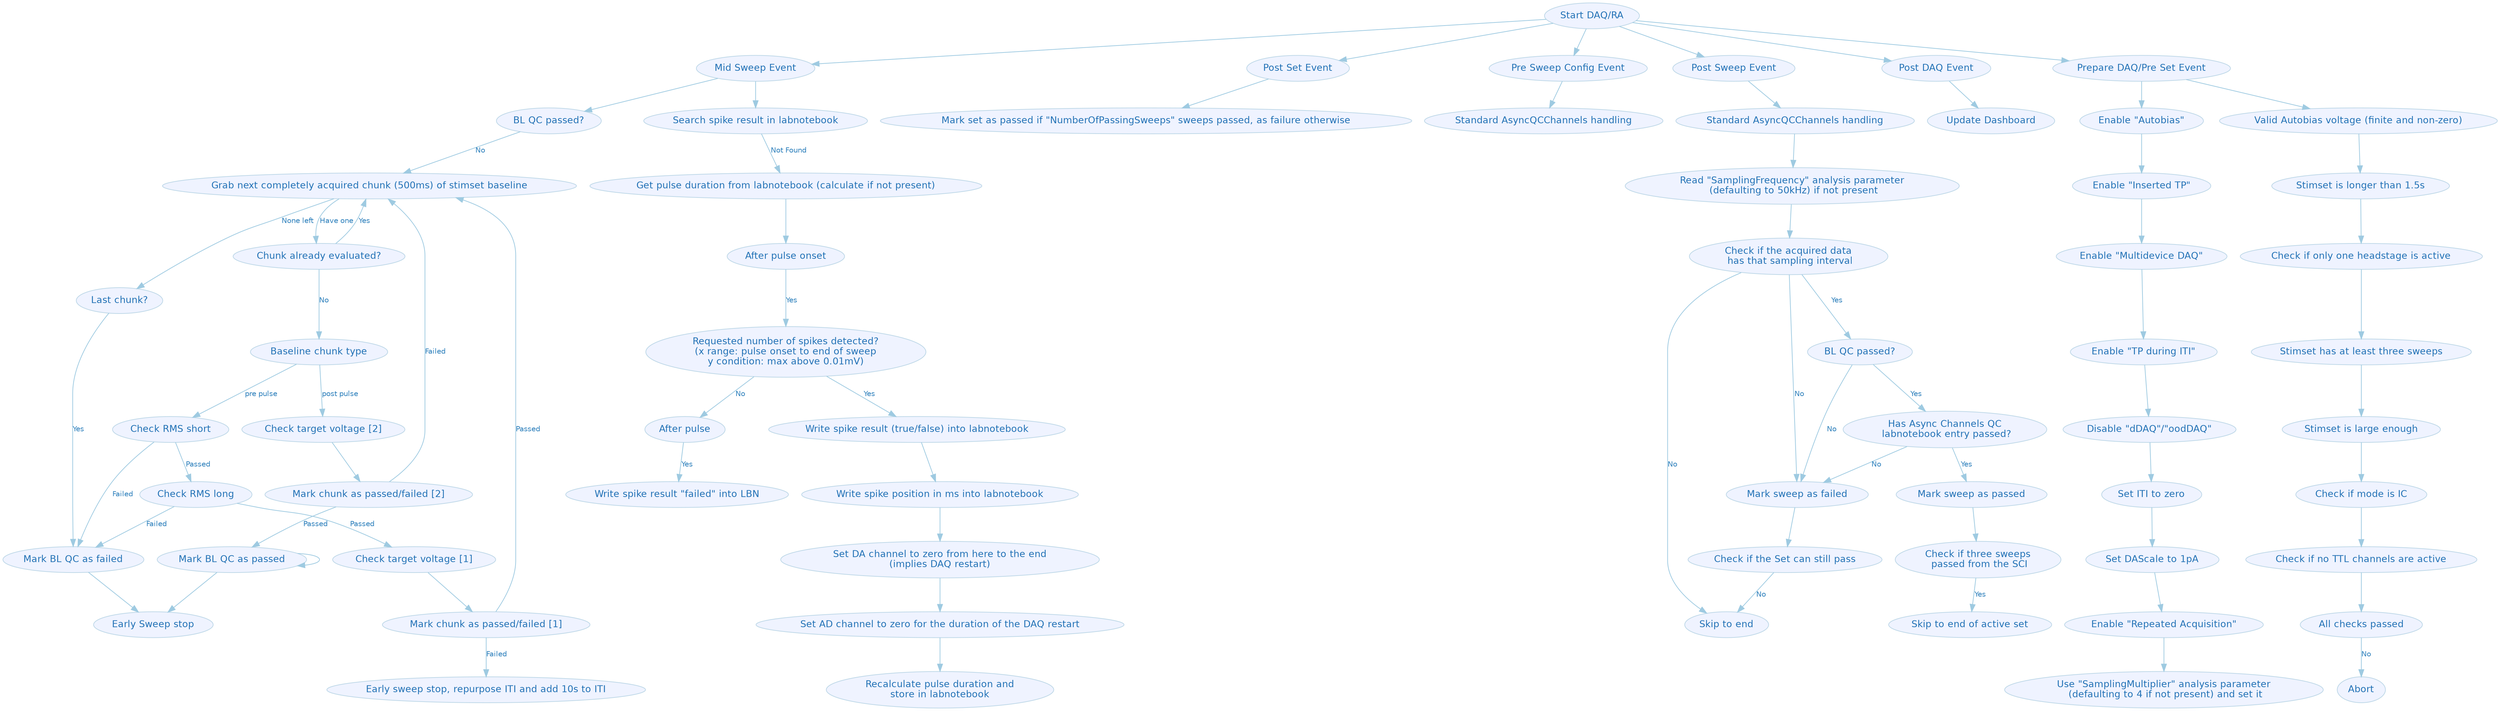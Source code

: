 digraph G {
	graph [center=true,
		color=white,
		compound=true,
		fontcolor=black,
		fontname=Helvetica,
		fontsize=14,
		penwidth=0.1,
		ratio="0,01"
	];
	node [color="#bdd7e7",
		fillcolor="#eff3ff",
		fontcolor="#2171b5",
		fontname=Helvetica,
		fontsize=13,
		label="\N",
		shape=ellipse,
		style=filled
	];
	edge [color="#9ecae1",
		fontcolor="#3182bd",
		fontname=Helvetica,
		fontsize=10,
		style=solid
	];
	"Start DAQ/RA" -> "Mid Sweep Event";
	"Start DAQ/RA" -> "Post Set Event";
	"Start DAQ/RA" -> "Pre Sweep Config Event";
	"Start DAQ/RA" -> "Post Sweep Event";
	"Start DAQ/RA" -> "Post DAQ Event";
	"Start DAQ/RA" -> "Prepare DAQ/Pre Set Event";
	"Mid Sweep Event" -> "BL QC passed?";
	"Mid Sweep Event" -> "Search spike result in labnotebook";
	"Post Set Event" -> "Mark set as passed if \"NumberOfPassingSweeps\" sweeps passed, as failure otherwise";
	n92	[URL="../_static/images/async-qc-channels.svg",
		label="Standard AsyncQCChannels handling",
		target=_graphviz];
	"Pre Sweep Config Event" -> n92;
	n91	[URL="../_static/images/async-qc-channels.svg",
		label="Standard AsyncQCChannels handling",
		target=_graphviz];
	"Post Sweep Event" -> n91;
	"Post DAQ Event" -> "Update Dashboard";
	"Prepare DAQ/Pre Set Event" -> "Enable \"Autobias\"";
	"Prepare DAQ/Pre Set Event" -> "Valid Autobias voltage (finite and non-zero)";
	"BL QC passed?" -> "Grab next completely acquired chunk (500ms) of stimset baseline"	[label=No];
	"Search spike result in labnotebook" -> "Get pulse duration from labnotebook (calculate if not present)"	[label="Not Found"];
	n61	[label="Read \"SamplingFrequency\" analysis parameter\n (defaulting to 50kHz) if not present"];
	n63	[label="Check if the acquired data\n has that sampling interval"];
	n61 -> n63;
	n91 -> n61;
	"Enable \"Autobias\"" -> "Enable \"Inserted TP\"";
	"Valid Autobias voltage (finite and non-zero)" -> "Stimset is longer than 1.5s";
	"Grab next completely acquired chunk (500ms) of stimset baseline" -> "Chunk already evaluated?"	[label="Have one"];
	"Grab next completely acquired chunk (500ms) of stimset baseline" -> "Last chunk?"	[label="None left"];
	"Get pulse duration from labnotebook (calculate if not present)" -> "After pulse onset";
	n63 -> "Skip to end"	[label=No];
	n62	[label="Mark sweep as failed"];
	n63 -> n62	[label=No];
	n65	[label="BL QC passed?"];
	n63 -> n65	[label=Yes];
	"Enable \"Inserted TP\"" -> "Enable \"Multidevice DAQ\"";
	"Stimset is longer than 1.5s" -> "Check if only one headstage is active";
	"Chunk already evaluated?" -> "Grab next completely acquired chunk (500ms) of stimset baseline"	[label=Yes];
	"Chunk already evaluated?" -> "Baseline chunk type"	[label=No];
	"Mark Sweep/BL QC as failed"	[label="Mark BL QC as failed"];
	"Last chunk?" -> "Mark Sweep/BL QC as failed"	[label=Yes];
	"After pulse onset" -> "Requested number of spikes detected?\n(x range: pulse onset to end of sweep\ny condition: max above 0.01mV)"	[label=Yes];
	n62 -> "Check if the Set can still pass";
	n65 -> n62	[label=No];
	n64	[label="Has Async Channels QC\n labnotebook entry passed?"];
	n65 -> n64	[label=Yes];
	"Enable \"Multidevice DAQ\"" -> "Enable \"TP during ITI\"";
	"Check if only one headstage is active" -> "Stimset has at least three sweeps";
	"Baseline chunk type" -> "Check RMS short"	[label="pre pulse"];
	"Baseline chunk type" -> "Check target voltage [2]"	[label="post pulse"];
	"Mark Sweep/BL QC as failed" -> "Early Sweep stop";
	"Requested number of spikes detected?\n(x range: pulse onset to end of sweep\ny condition: max above 0.01mV)" -> "After pulse"	[label=No];
	"Requested number of spikes detected?\n(x range: pulse onset to end of sweep\ny condition: max above 0.01mV)" -> "Write spike result (true/false) into labnotebook"	[label=Yes];
	"Check if the Set can still pass" -> "Skip to end"	[label=No];
	n68	[label="Mark sweep as passed"];
	"Check if \"NumberOfPassingSweeps\" sweeps passed from RA cycle"	[label="Check if three sweeps\n passed from the SCI"];
	n68 -> "Check if \"NumberOfPassingSweeps\" sweeps passed from RA cycle";
	"Enable \"TP during ITI\"" -> "Disable \"dDAQ\"/\"oodDAQ\"";
	"Stimset has at least three sweeps" -> "Stimset is large enough";
	"Check RMS short" -> "Mark Sweep/BL QC as failed"	[label=Failed];
	"Check RMS short" -> "Check RMS long"	[label=Passed];
	"Check target voltage [2]" -> "Mark chunk as passed/failed [2]";
	"After pulse" -> "Write spike result \"failed\" into LBN"	[label=Yes];
	"Write spike result (true/false) into labnotebook" -> "Write spike position in ms into labnotebook";
	"Check if \"NumberOfPassingSweeps\" sweeps passed from RA cycle" -> "Skip to end of active set"	[label=Yes];
	"Disable \"dDAQ\"/\"oodDAQ\"" -> "Set ITI to zero";
	"Stimset is large enough" -> "Check if mode is IC";
	"Check RMS long" -> "Mark Sweep/BL QC as failed"	[label=Failed];
	"Check RMS long" -> "Check target voltage [1]"	[label=Passed];
	"Mark chunk as passed/failed [2]" -> "Grab next completely acquired chunk (500ms) of stimset baseline"	[label=Failed];
	"Mark Sweep/BL QC as passed"	[label="Mark BL QC as passed"];
	"Mark chunk as passed/failed [2]" -> "Mark Sweep/BL QC as passed"	[label=Passed];
	"Write spike position in ms into labnotebook" -> "Set DA channel to zero from here to the end\n(implies DAQ restart)";
	"Set ITI to zero" -> "Set DAScale to 1pA";
	"Check if mode is IC" -> "Check if no TTL channels are active";
	"Check target voltage [1]" -> "Mark chunk as passed/failed [1]";
	"Mark Sweep/BL QC as passed" -> "Early Sweep stop";
	"Mark Sweep/BL QC as passed" -> "Mark Sweep/BL QC as passed";
	"Set DA channel to zero from here to the end\n(implies DAQ restart)" -> "Set AD channel to zero for the duration of the DAQ restart";
	"Set DAScale to 1pA" -> "Enable \"Repeated Acquisition\"";
	"Check if no TTL channels are active" -> "All checks passed";
	"Mark chunk as passed/failed [1]" -> "Grab next completely acquired chunk (500ms) of stimset baseline"	[label=Passed];
	"Mark chunk as passed/failed [1]" -> "Early sweep stop, repurpose ITI and add 10s to ITI"	[label=Failed];
	"Set AD channel to zero for the duration of the DAQ restart" -> "Recalculate pulse duration and\nstore in labnotebook";
	n58	[label="Use \"SamplingMultiplier\" analysis parameter\n (defaulting to 4 if not present) and set it"];
	"Enable \"Repeated Acquisition\"" -> n58;
	"All checks passed" -> Abort	[label=No];
	n64 -> n62	[label=No];
	n64 -> n68	[label=Yes];
}
